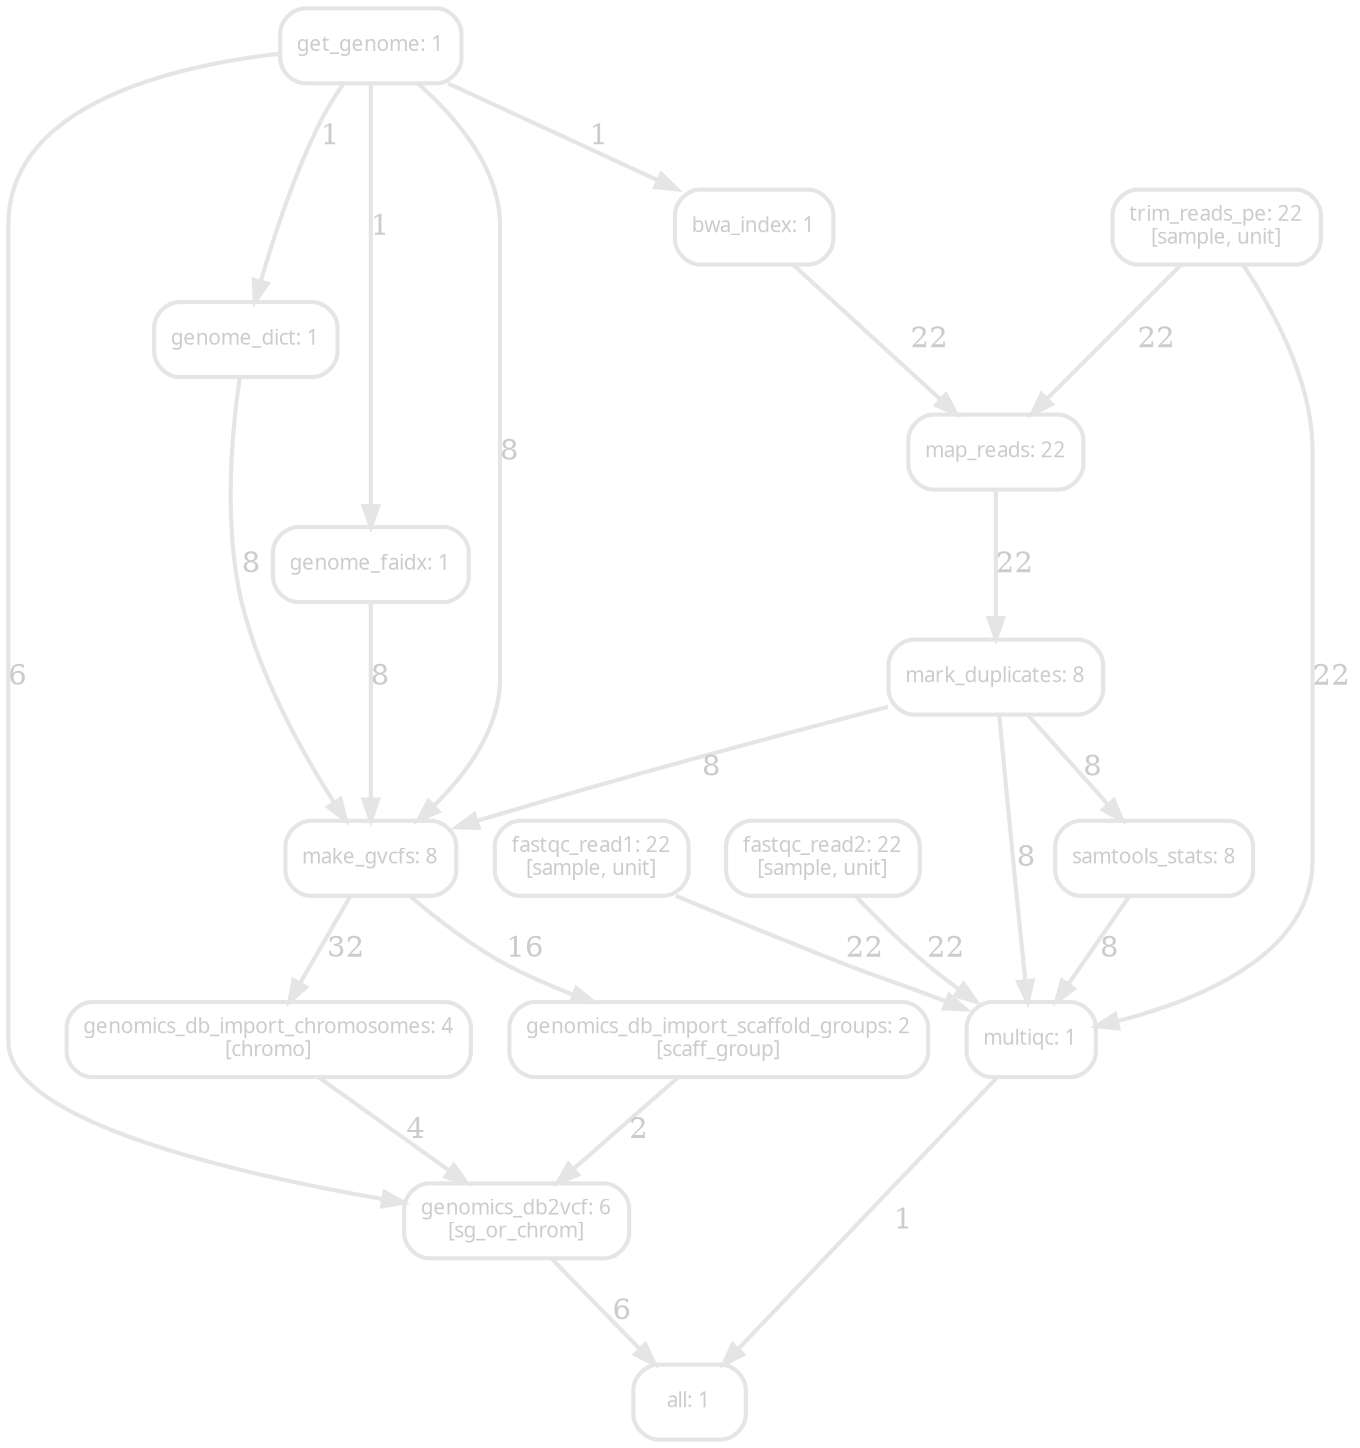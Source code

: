 digraph snakemake_dag {
    graph[bgcolor=white, margin=0];
    node[shape=box, style=rounded, fontname=sans,  color="gray90",  fontcolor="gray80",  fontsize=10, penwidth=2];
    edge[penwidth=2, color="gray90", fontcolor="gray80"];
    1[label = "bwa_index: 1", style="rounded"];
    2[label = "fastqc_read1: 22\n[sample, unit]", style="rounded"];
    3[label = "fastqc_read2: 22\n[sample, unit]", style="rounded"];
    4[label = "genome_dict: 1", style="rounded"];
    5[label = "genome_faidx: 1", style="rounded"];
    6[label = "genomics_db_import_chromosomes: 4\n[chromo]", style="rounded"];
    7[label = "genomics_db_import_scaffold_groups: 2\n[scaff_group]", style="rounded"];
    8[label = "genomics_db2vcf: 6\n[sg_or_chrom]", style="rounded"];
    9[label = "get_genome: 1", style="rounded"];
    10[label = "make_gvcfs: 8", style="rounded"];
    11[label = "map_reads: 22", style="rounded"];
    12[label = "mark_duplicates: 8", style="rounded"];
    13[label = "multiqc: 1", style="rounded"];
    14[label = "samtools_stats: 8", style="rounded"];
    15[label = "trim_reads_pe: 22\n[sample, unit]", style="rounded"];
    16[label = "all: 1", style="rounded"];
    1 -> 11 [label = "22"];
    2 -> 13 [label = "22"];
    3 -> 13 [label = "22"];
    4 -> 10 [label = "8"];
    5 -> 10 [label = "8"];
    6 -> 8 [label = "4"];
    7 -> 8 [label = "2"];
    8 -> 16 [label = "6"];
    9 -> 1 [label = "1"];
    9 -> 4 [label = "1"];
    9 -> 5 [label = "1"];
    9 -> 8 [label = "6"];
    9 -> 10 [label = "8"];
    10 -> 6 [label = "32"];
    10 -> 7 [label = "16"];
    11 -> 12 [label = "22"];
    12 -> 10 [label = "8"];
    12 -> 13 [label = "8"];
    12 -> 14 [label = "8"];
    13 -> 16 [label = "1"];
    14 -> 13 [label = "8"];
    15 -> 11 [label = "22"];
    15 -> 13 [label = "22"];
}
